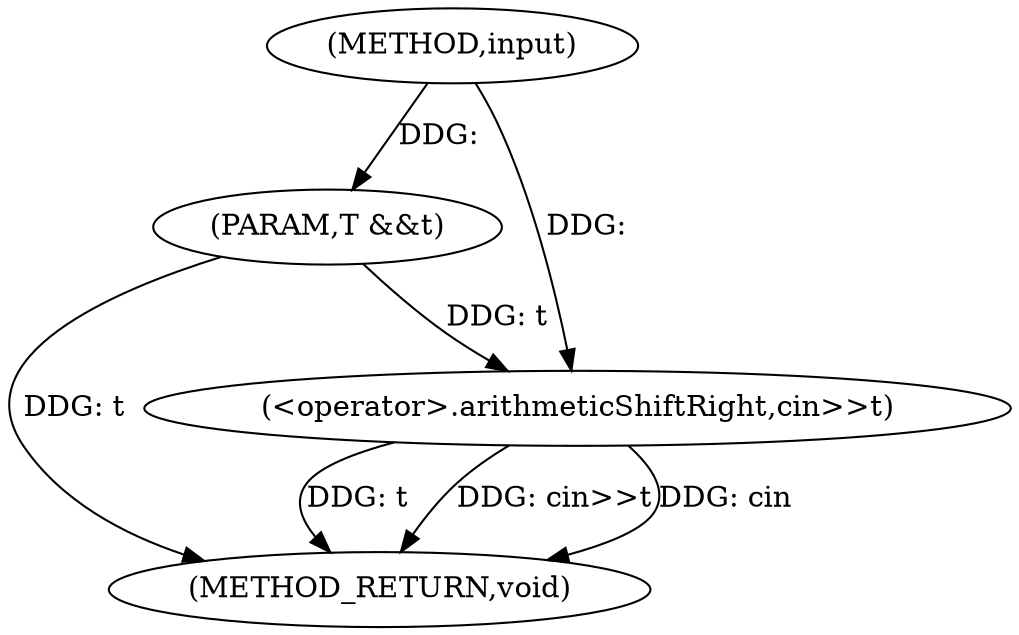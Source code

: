 digraph "input" {  
"1001253" [label = "(METHOD,input)" ]
"1001259" [label = "(METHOD_RETURN,void)" ]
"1001254" [label = "(PARAM,T &&t)" ]
"1001256" [label = "(<operator>.arithmeticShiftRight,cin>>t)" ]
  "1001254" -> "1001259"  [ label = "DDG: t"] 
  "1001256" -> "1001259"  [ label = "DDG: t"] 
  "1001256" -> "1001259"  [ label = "DDG: cin>>t"] 
  "1001256" -> "1001259"  [ label = "DDG: cin"] 
  "1001253" -> "1001254"  [ label = "DDG: "] 
  "1001253" -> "1001256"  [ label = "DDG: "] 
  "1001254" -> "1001256"  [ label = "DDG: t"] 
}
